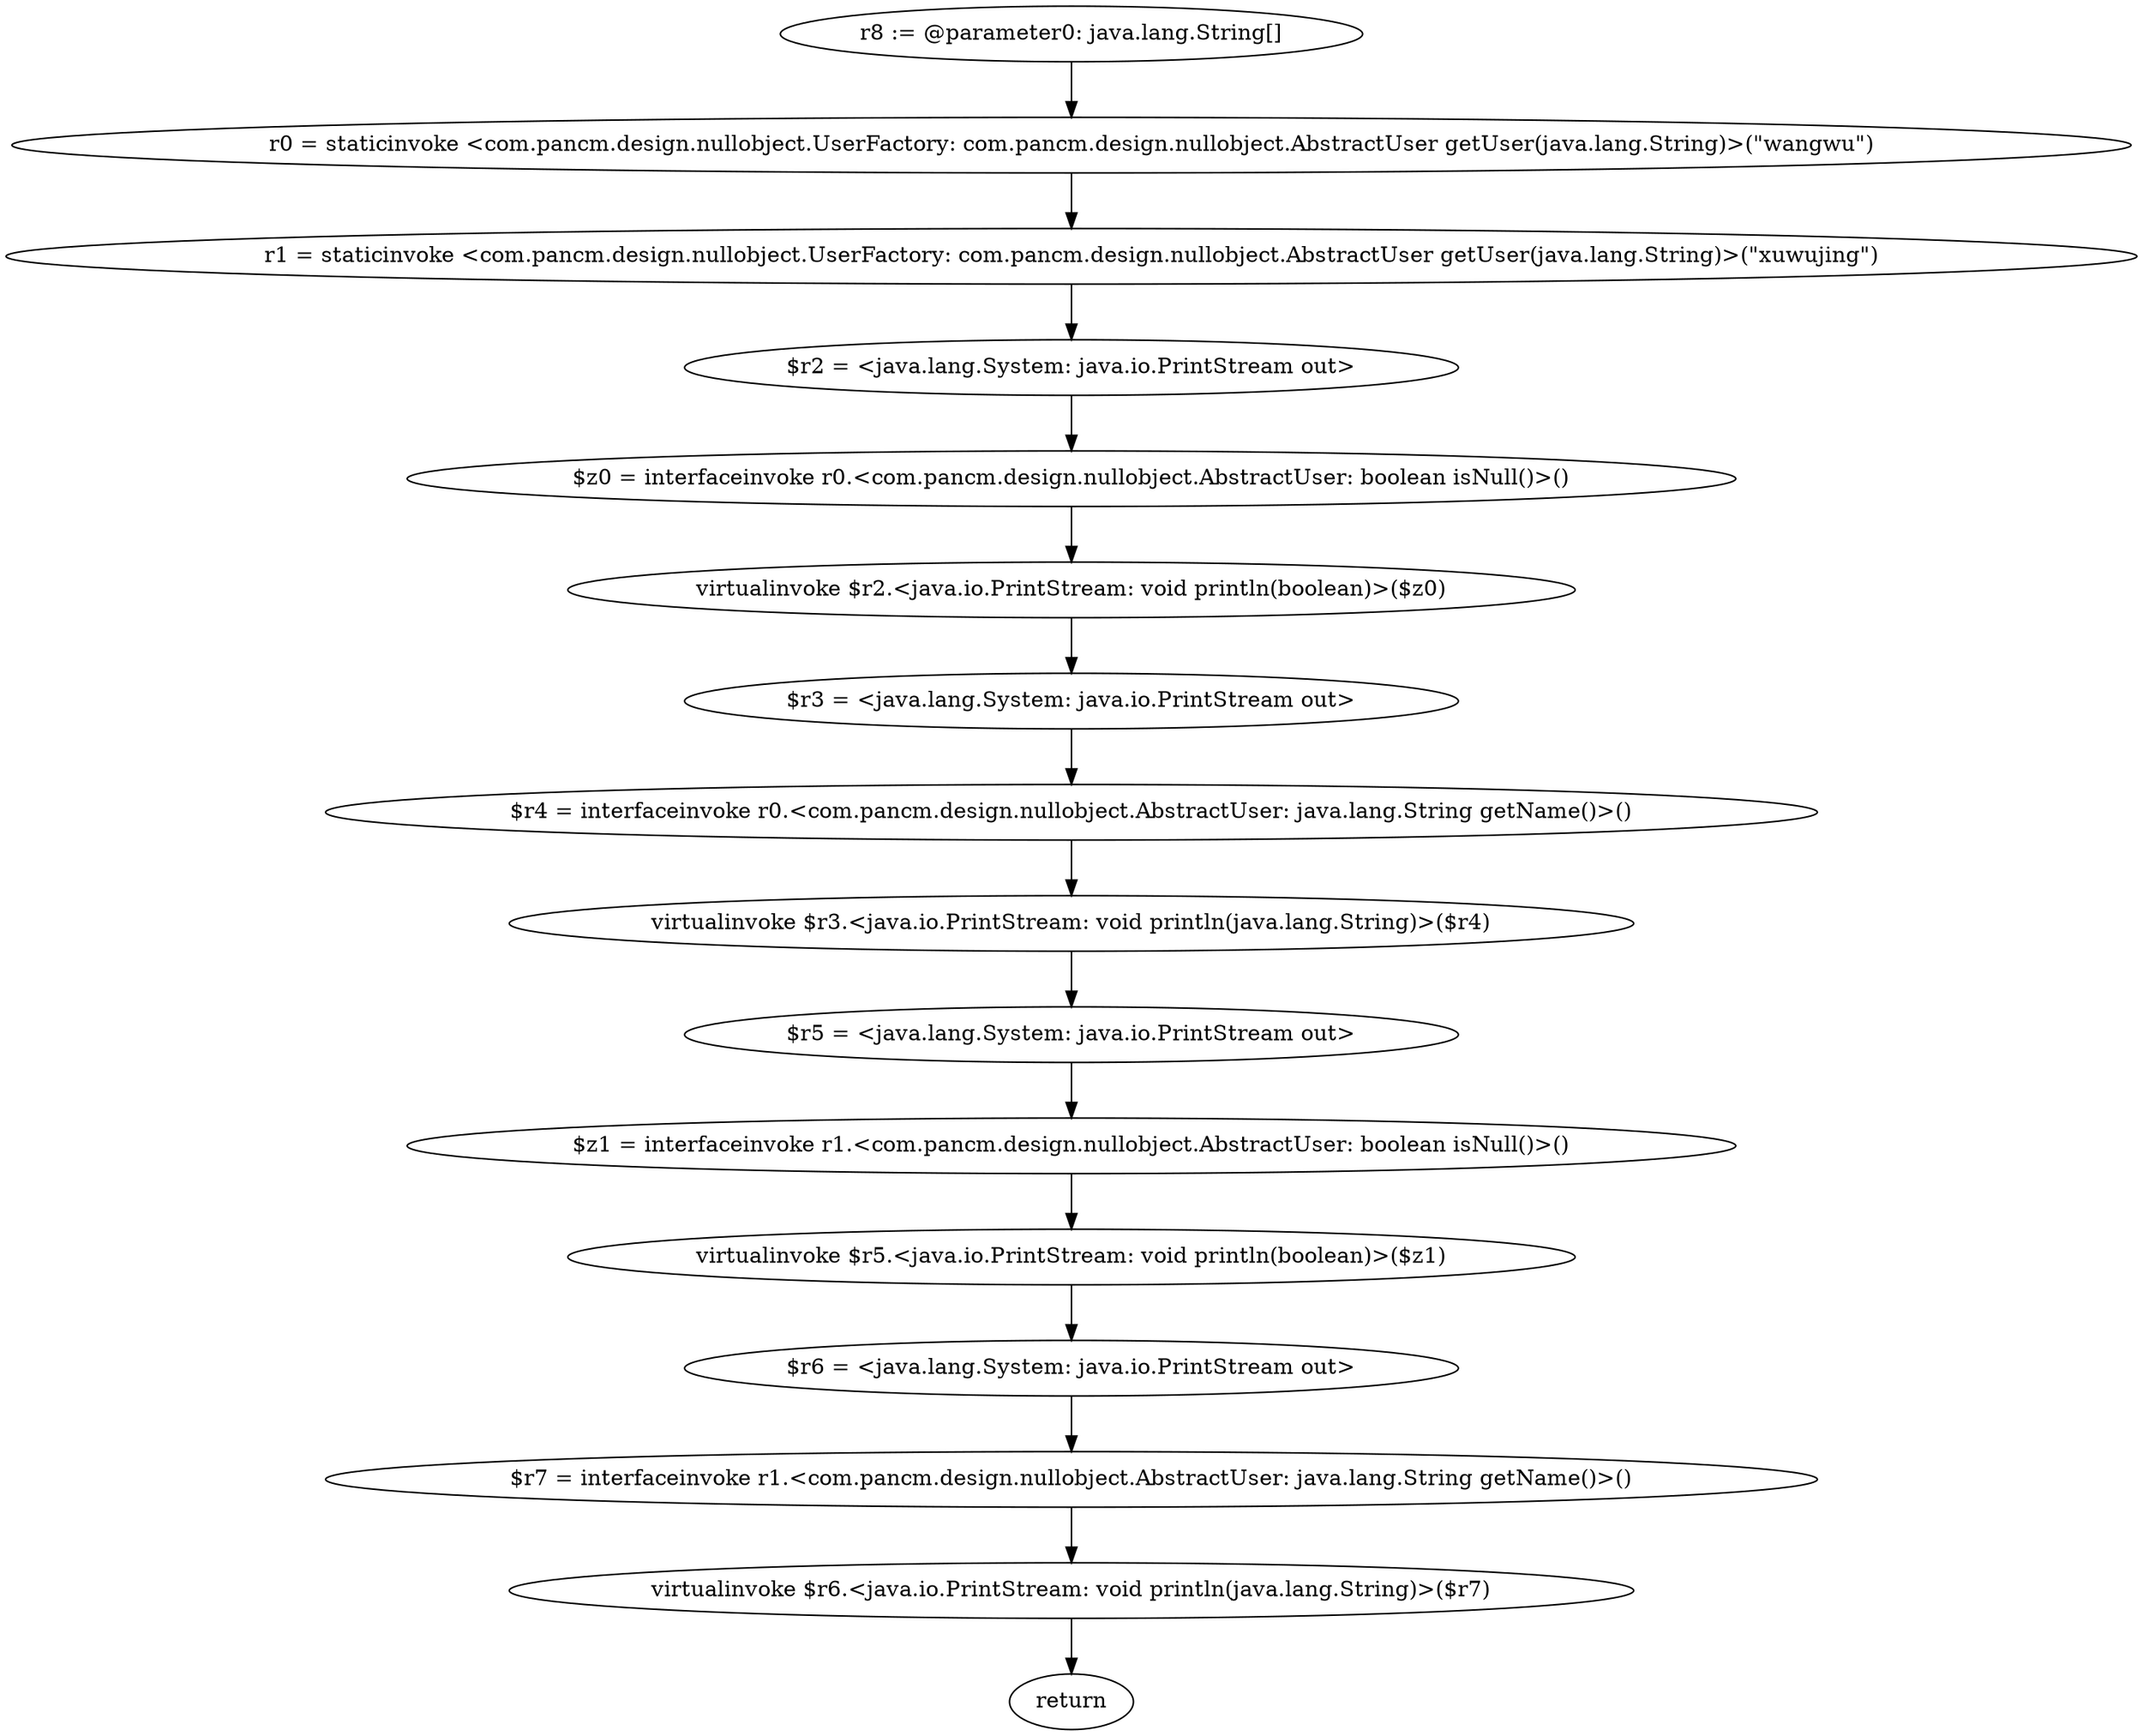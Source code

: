 digraph "unitGraph" {
    "r8 := @parameter0: java.lang.String[]"
    "r0 = staticinvoke <com.pancm.design.nullobject.UserFactory: com.pancm.design.nullobject.AbstractUser getUser(java.lang.String)>(\"wangwu\")"
    "r1 = staticinvoke <com.pancm.design.nullobject.UserFactory: com.pancm.design.nullobject.AbstractUser getUser(java.lang.String)>(\"xuwujing\")"
    "$r2 = <java.lang.System: java.io.PrintStream out>"
    "$z0 = interfaceinvoke r0.<com.pancm.design.nullobject.AbstractUser: boolean isNull()>()"
    "virtualinvoke $r2.<java.io.PrintStream: void println(boolean)>($z0)"
    "$r3 = <java.lang.System: java.io.PrintStream out>"
    "$r4 = interfaceinvoke r0.<com.pancm.design.nullobject.AbstractUser: java.lang.String getName()>()"
    "virtualinvoke $r3.<java.io.PrintStream: void println(java.lang.String)>($r4)"
    "$r5 = <java.lang.System: java.io.PrintStream out>"
    "$z1 = interfaceinvoke r1.<com.pancm.design.nullobject.AbstractUser: boolean isNull()>()"
    "virtualinvoke $r5.<java.io.PrintStream: void println(boolean)>($z1)"
    "$r6 = <java.lang.System: java.io.PrintStream out>"
    "$r7 = interfaceinvoke r1.<com.pancm.design.nullobject.AbstractUser: java.lang.String getName()>()"
    "virtualinvoke $r6.<java.io.PrintStream: void println(java.lang.String)>($r7)"
    "return"
    "r8 := @parameter0: java.lang.String[]"->"r0 = staticinvoke <com.pancm.design.nullobject.UserFactory: com.pancm.design.nullobject.AbstractUser getUser(java.lang.String)>(\"wangwu\")";
    "r0 = staticinvoke <com.pancm.design.nullobject.UserFactory: com.pancm.design.nullobject.AbstractUser getUser(java.lang.String)>(\"wangwu\")"->"r1 = staticinvoke <com.pancm.design.nullobject.UserFactory: com.pancm.design.nullobject.AbstractUser getUser(java.lang.String)>(\"xuwujing\")";
    "r1 = staticinvoke <com.pancm.design.nullobject.UserFactory: com.pancm.design.nullobject.AbstractUser getUser(java.lang.String)>(\"xuwujing\")"->"$r2 = <java.lang.System: java.io.PrintStream out>";
    "$r2 = <java.lang.System: java.io.PrintStream out>"->"$z0 = interfaceinvoke r0.<com.pancm.design.nullobject.AbstractUser: boolean isNull()>()";
    "$z0 = interfaceinvoke r0.<com.pancm.design.nullobject.AbstractUser: boolean isNull()>()"->"virtualinvoke $r2.<java.io.PrintStream: void println(boolean)>($z0)";
    "virtualinvoke $r2.<java.io.PrintStream: void println(boolean)>($z0)"->"$r3 = <java.lang.System: java.io.PrintStream out>";
    "$r3 = <java.lang.System: java.io.PrintStream out>"->"$r4 = interfaceinvoke r0.<com.pancm.design.nullobject.AbstractUser: java.lang.String getName()>()";
    "$r4 = interfaceinvoke r0.<com.pancm.design.nullobject.AbstractUser: java.lang.String getName()>()"->"virtualinvoke $r3.<java.io.PrintStream: void println(java.lang.String)>($r4)";
    "virtualinvoke $r3.<java.io.PrintStream: void println(java.lang.String)>($r4)"->"$r5 = <java.lang.System: java.io.PrintStream out>";
    "$r5 = <java.lang.System: java.io.PrintStream out>"->"$z1 = interfaceinvoke r1.<com.pancm.design.nullobject.AbstractUser: boolean isNull()>()";
    "$z1 = interfaceinvoke r1.<com.pancm.design.nullobject.AbstractUser: boolean isNull()>()"->"virtualinvoke $r5.<java.io.PrintStream: void println(boolean)>($z1)";
    "virtualinvoke $r5.<java.io.PrintStream: void println(boolean)>($z1)"->"$r6 = <java.lang.System: java.io.PrintStream out>";
    "$r6 = <java.lang.System: java.io.PrintStream out>"->"$r7 = interfaceinvoke r1.<com.pancm.design.nullobject.AbstractUser: java.lang.String getName()>()";
    "$r7 = interfaceinvoke r1.<com.pancm.design.nullobject.AbstractUser: java.lang.String getName()>()"->"virtualinvoke $r6.<java.io.PrintStream: void println(java.lang.String)>($r7)";
    "virtualinvoke $r6.<java.io.PrintStream: void println(java.lang.String)>($r7)"->"return";
}
